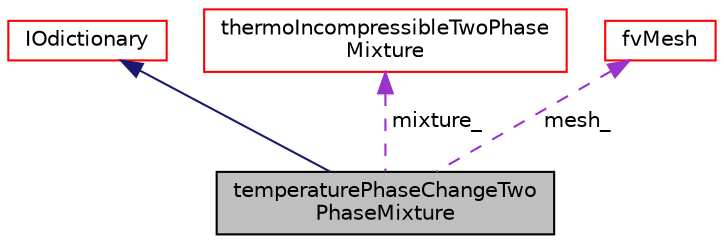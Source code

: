 digraph "temperaturePhaseChangeTwoPhaseMixture"
{
  bgcolor="transparent";
  edge [fontname="Helvetica",fontsize="10",labelfontname="Helvetica",labelfontsize="10"];
  node [fontname="Helvetica",fontsize="10",shape=record];
  Node1 [label="temperaturePhaseChangeTwo\lPhaseMixture",height=0.2,width=0.4,color="black", fillcolor="grey75", style="filled" fontcolor="black"];
  Node2 -> Node1 [dir="back",color="midnightblue",fontsize="10",style="solid",fontname="Helvetica"];
  Node2 [label="IOdictionary",height=0.2,width=0.4,color="red",URL="$classFoam_1_1IOdictionary.html",tooltip="IOdictionary is derived from dictionary and IOobject to give the dictionary automatic IO functionalit..."];
  Node3 -> Node1 [dir="back",color="darkorchid3",fontsize="10",style="dashed",label=" mixture_" ,fontname="Helvetica"];
  Node3 [label="thermoIncompressibleTwoPhase\lMixture",height=0.2,width=0.4,color="red",URL="$classFoam_1_1thermoIncompressibleTwoPhaseMixture.html",tooltip="A two-phase incompressible transportModel. "];
  Node4 -> Node1 [dir="back",color="darkorchid3",fontsize="10",style="dashed",label=" mesh_" ,fontname="Helvetica"];
  Node4 [label="fvMesh",height=0.2,width=0.4,color="red",URL="$classFoam_1_1fvMesh.html",tooltip="Mesh data needed to do the Finite Volume discretisation. "];
}
